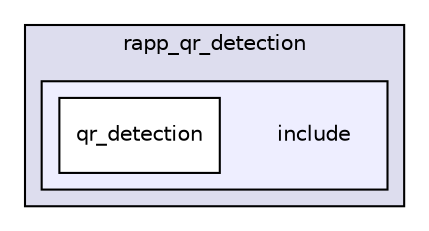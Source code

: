 digraph "/home/travis/rapp_temp/rapp-platform/rapp_qr_detection/include" {
  compound=true
  node [ fontsize="10", fontname="Helvetica"];
  edge [ labelfontsize="10", labelfontname="Helvetica"];
  subgraph clusterdir_f129db2067faa91bab288fea3ce07158 {
    graph [ bgcolor="#ddddee", pencolor="black", label="rapp_qr_detection" fontname="Helvetica", fontsize="10", URL="dir_f129db2067faa91bab288fea3ce07158.html"]
  subgraph clusterdir_1d4d9fd6da2811b018cdba9a27735f4a {
    graph [ bgcolor="#eeeeff", pencolor="black", label="" URL="dir_1d4d9fd6da2811b018cdba9a27735f4a.html"];
    dir_1d4d9fd6da2811b018cdba9a27735f4a [shape=plaintext label="include"];
    dir_22daba4ceb0f8f8d30efe9ac41c7a131 [shape=box label="qr_detection" color="black" fillcolor="white" style="filled" URL="dir_22daba4ceb0f8f8d30efe9ac41c7a131.html"];
  }
  }
}

